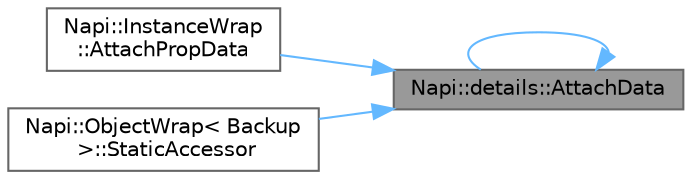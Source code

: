digraph "Napi::details::AttachData"
{
 // LATEX_PDF_SIZE
  bgcolor="transparent";
  edge [fontname=Helvetica,fontsize=10,labelfontname=Helvetica,labelfontsize=10];
  node [fontname=Helvetica,fontsize=10,shape=box,height=0.2,width=0.4];
  rankdir="RL";
  Node1 [id="Node000001",label="Napi::details::AttachData",height=0.2,width=0.4,color="gray40", fillcolor="grey60", style="filled", fontcolor="black",tooltip=" "];
  Node1 -> Node1 [id="edge1_Node000001_Node000001",dir="back",color="steelblue1",style="solid",tooltip=" "];
  Node1 -> Node2 [id="edge2_Node000001_Node000002",dir="back",color="steelblue1",style="solid",tooltip=" "];
  Node2 [id="Node000002",label="Napi::InstanceWrap\l::AttachPropData",height=0.2,width=0.4,color="grey40", fillcolor="white", style="filled",URL="$class_napi_1_1_instance_wrap.html#a79fb97be981e347863b0ca2224a2d558",tooltip=" "];
  Node1 -> Node3 [id="edge3_Node000001_Node000003",dir="back",color="steelblue1",style="solid",tooltip=" "];
  Node3 [id="Node000003",label="Napi::ObjectWrap\< Backup\l \>::StaticAccessor",height=0.2,width=0.4,color="grey40", fillcolor="white", style="filled",URL="$class_napi_1_1_object_wrap.html#a8d890b8c7f28b596d34831f689e05ef1",tooltip=" "];
}
